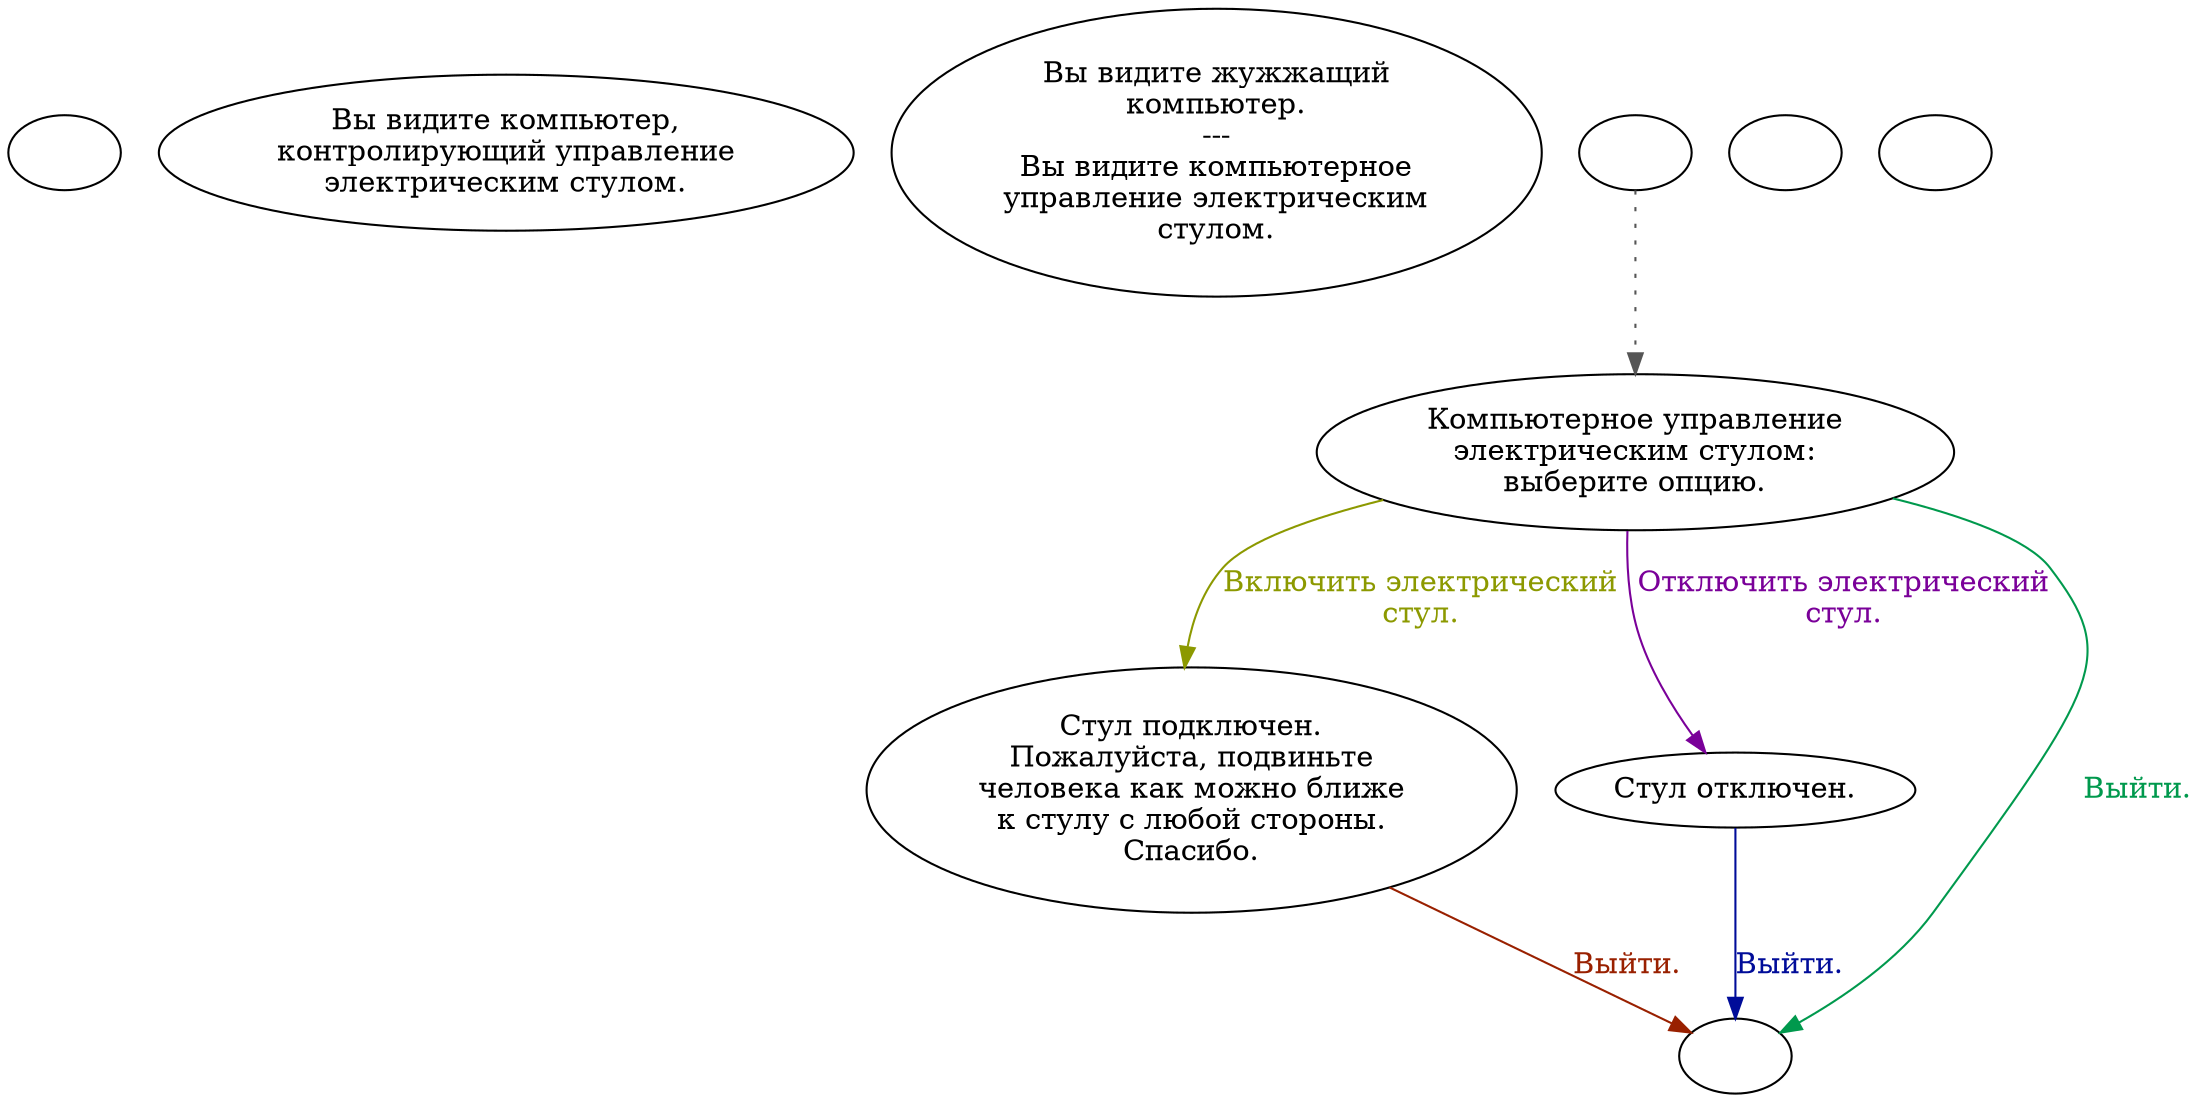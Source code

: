 digraph epai4 {
  "start" [style=filled       fillcolor="#FFFFFF"       color="#000000"]
  "start" [label=""]
  "description_p_proc" [style=filled       fillcolor="#FFFFFF"       color="#000000"]
  "description_p_proc" [label="Вы видите компьютер,\nконтролирующий управление\nэлектрическим стулом."]
  "look_at_p_proc" [style=filled       fillcolor="#FFFFFF"       color="#000000"]
  "look_at_p_proc" [label="Вы видите жужжащий\nкомпьютер.\n---\nВы видите компьютерное\nуправление электрическим\nстулом."]
  "use_p_proc" [style=filled       fillcolor="#FFFFFF"       color="#000000"]
  "use_p_proc" -> "Node001" [style=dotted color="#555555"]
  "use_p_proc" [label=""]
  "pickup_p_proc" [style=filled       fillcolor="#FFFFFF"       color="#000000"]
  "pickup_p_proc" [label=""]
  "destroy_p_proc" [style=filled       fillcolor="#FFFFFF"       color="#000000"]
  "destroy_p_proc" [label=""]
  "Node001" [style=filled       fillcolor="#FFFFFF"       color="#000000"]
  "Node001" [label="Компьютерное управление\nэлектрическим стулом:\nвыберите опцию."]
  "Node001" -> "Node002" [label="Включить электрический\nстул." color="#8C9900" fontcolor="#8C9900"]
  "Node001" -> "Node003" [label="Отключить электрический\nстул." color="#7A0099" fontcolor="#7A0099"]
  "Node001" -> "Node999" [label="Выйти." color="#00994D" fontcolor="#00994D"]
  "Node002" [style=filled       fillcolor="#FFFFFF"       color="#000000"]
  "Node002" [label="Стул подключен.\nПожалуйста, подвиньте\nчеловека как можно ближе\nк стулу с любой стороны.\nСпасибо."]
  "Node002" -> "Node999" [label="Выйти." color="#992000" fontcolor="#992000"]
  "Node003" [style=filled       fillcolor="#FFFFFF"       color="#000000"]
  "Node003" [label="Стул отключен."]
  "Node003" -> "Node999" [label="Выйти." color="#000C99" fontcolor="#000C99"]
  "Node999" [style=filled       fillcolor="#FFFFFF"       color="#000000"]
  "Node999" [label=""]
}